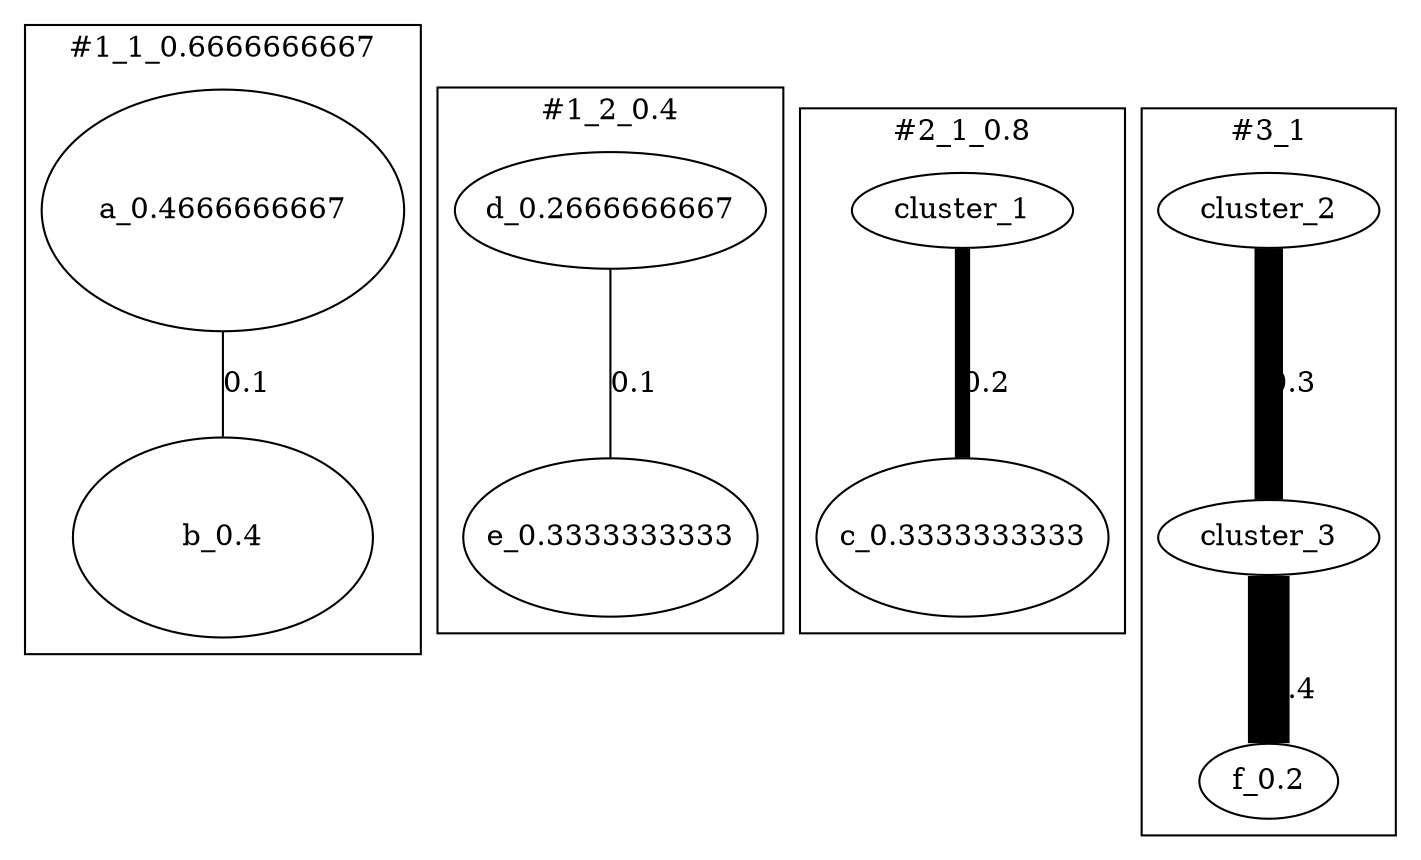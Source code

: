 digraph G {
  edge [dir=none]
  subgraph cluster_1 {
label="#1_1_0.6666666667"
n_5 [label="a_0.4666666667" height=1.6111111115 width=2.4166666672500003 style="setlinewidth(1)" ]
n_6 [label="b_0.4" height=1.333333333 width=1.9999999995 style="setlinewidth(1)" ]
n_5 -> n_6 [label="0.1" style="setlinewidth(1)" ]
  }
  subgraph cluster_2 {
label="#1_2_0.4"
n_8 [label="d_0.2666666667" height=0.777777778 width=1.166666667 style="setlinewidth(1)" ]
n_9 [label="e_0.3333333333" height=1.0555555555 width=1.5833333332500001 style="setlinewidth(1)" ]
n_8 -> n_9 [label="0.1" style="setlinewidth(1)" ]
  }
  subgraph cluster_3 {
label="#2_1_0.8"
cluster_1 []
n_7 [label="c_0.3333333333" height=1.0555555555 width=1.5833333332500001 style="setlinewidth(1)" ]
cluster_1 -> n_7 [label="0.2" style="setlinewidth(7.333333333)" ]
  }
  subgraph cluster_4 {
label="#3_1"
cluster_2 []
cluster_3 []
n_10 [label="f_0.2" height=0.5 width=0.75 style="setlinewidth(1)" ]
cluster_2 -> cluster_3 [label="0.3" style="setlinewidth(13.66666667)" ]
cluster_3 -> n_10 [label="0.4" style="setlinewidth(20)" ]
  }
}
